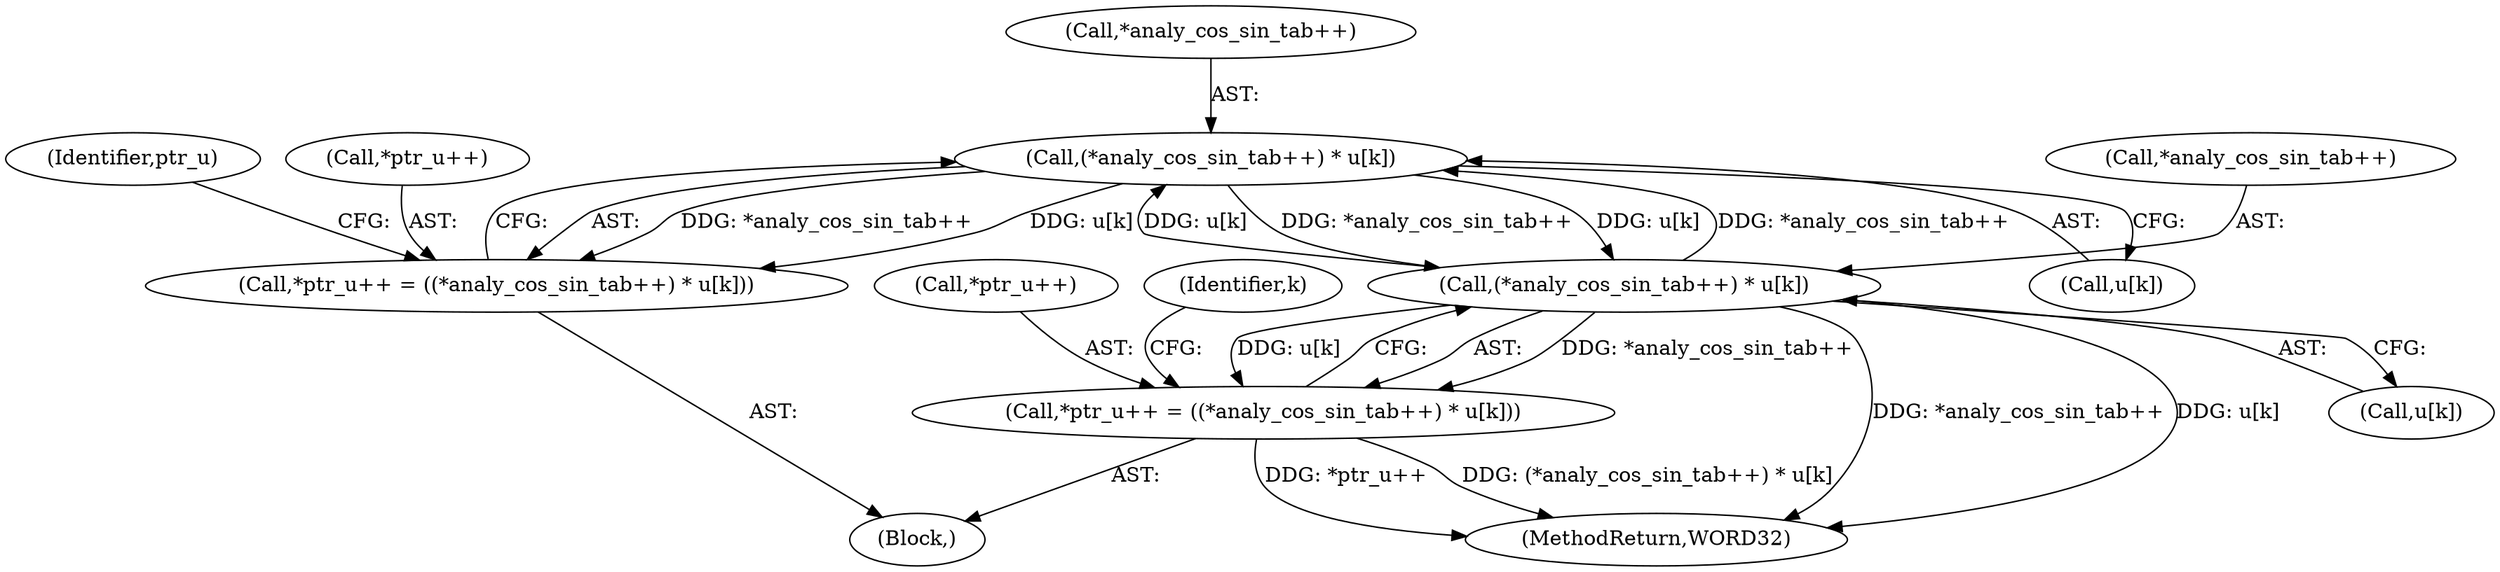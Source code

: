digraph "0_Android_04e8cd58f075bec5892e369c8deebca9c67e855c_2@array" {
"1000497" [label="(Call,(*analy_cos_sin_tab++) * u[k])"];
"1000508" [label="(Call,(*analy_cos_sin_tab++) * u[k])"];
"1000497" [label="(Call,(*analy_cos_sin_tab++) * u[k])"];
"1000493" [label="(Call,*ptr_u++ = ((*analy_cos_sin_tab++) * u[k]))"];
"1000504" [label="(Call,*ptr_u++ = ((*analy_cos_sin_tab++) * u[k]))"];
"1000498" [label="(Call,*analy_cos_sin_tab++)"];
"1000505" [label="(Call,*ptr_u++)"];
"1000504" [label="(Call,*ptr_u++ = ((*analy_cos_sin_tab++) * u[k]))"];
"1000508" [label="(Call,(*analy_cos_sin_tab++) * u[k])"];
"1000492" [label="(Block,)"];
"1000491" [label="(Identifier,k)"];
"1000581" [label="(MethodReturn,WORD32)"];
"1000494" [label="(Call,*ptr_u++)"];
"1000512" [label="(Call,u[k])"];
"1000509" [label="(Call,*analy_cos_sin_tab++)"];
"1000501" [label="(Call,u[k])"];
"1000493" [label="(Call,*ptr_u++ = ((*analy_cos_sin_tab++) * u[k]))"];
"1000497" [label="(Call,(*analy_cos_sin_tab++) * u[k])"];
"1000507" [label="(Identifier,ptr_u)"];
"1000497" -> "1000493"  [label="AST: "];
"1000497" -> "1000501"  [label="CFG: "];
"1000498" -> "1000497"  [label="AST: "];
"1000501" -> "1000497"  [label="AST: "];
"1000493" -> "1000497"  [label="CFG: "];
"1000497" -> "1000493"  [label="DDG: *analy_cos_sin_tab++"];
"1000497" -> "1000493"  [label="DDG: u[k]"];
"1000508" -> "1000497"  [label="DDG: *analy_cos_sin_tab++"];
"1000508" -> "1000497"  [label="DDG: u[k]"];
"1000497" -> "1000508"  [label="DDG: *analy_cos_sin_tab++"];
"1000497" -> "1000508"  [label="DDG: u[k]"];
"1000508" -> "1000504"  [label="AST: "];
"1000508" -> "1000512"  [label="CFG: "];
"1000509" -> "1000508"  [label="AST: "];
"1000512" -> "1000508"  [label="AST: "];
"1000504" -> "1000508"  [label="CFG: "];
"1000508" -> "1000581"  [label="DDG: *analy_cos_sin_tab++"];
"1000508" -> "1000581"  [label="DDG: u[k]"];
"1000508" -> "1000504"  [label="DDG: *analy_cos_sin_tab++"];
"1000508" -> "1000504"  [label="DDG: u[k]"];
"1000493" -> "1000492"  [label="AST: "];
"1000494" -> "1000493"  [label="AST: "];
"1000507" -> "1000493"  [label="CFG: "];
"1000504" -> "1000492"  [label="AST: "];
"1000505" -> "1000504"  [label="AST: "];
"1000491" -> "1000504"  [label="CFG: "];
"1000504" -> "1000581"  [label="DDG: *ptr_u++"];
"1000504" -> "1000581"  [label="DDG: (*analy_cos_sin_tab++) * u[k]"];
}
